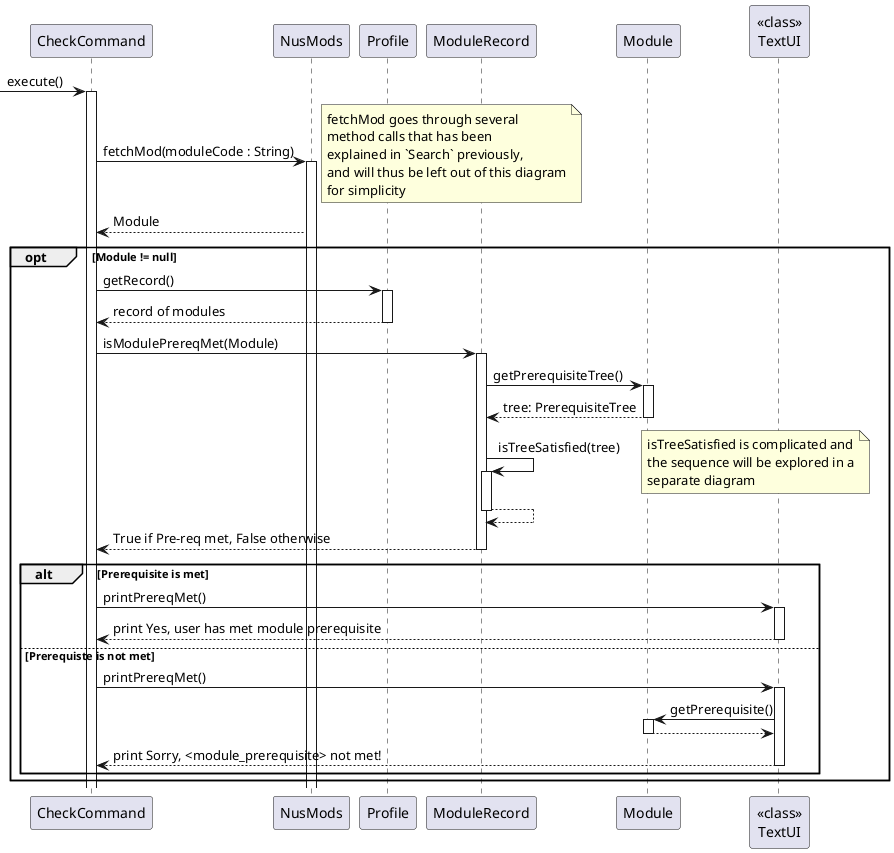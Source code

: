 @startuml
'https://plantuml.com/sequence-diagram


[-> CheckCommand : execute()
activate CheckCommand

CheckCommand -> NusMods : fetchMod(moduleCode : String)
activate NusMods
    note right
    fetchMod goes through several
    method calls that has been
    explained in `Search` previously,
    and will thus be left out of this diagram
    for simplicity
    end note
NusMods --> CheckCommand : Module
opt Module != null
    CheckCommand -> Profile : getRecord()
    activate Profile
    Profile --> CheckCommand : record of modules
    deactivate Profile
    CheckCommand -> ModuleRecord : isModulePrereqMet(Module)
    activate ModuleRecord
    ModuleRecord -> Module : getPrerequisiteTree()
    activate Module
    Module --> ModuleRecord : tree: PrerequisiteTree
    deactivate Module
    ModuleRecord -> ModuleRecord : isTreeSatisfied(tree)
        note right
        isTreeSatisfied is complicated and
        the sequence will be explored in a
        separate diagram
        end note
    activate ModuleRecord
    ModuleRecord --> ModuleRecord
    deactivate ModuleRecord
    ModuleRecord --> CheckCommand : True if Pre-req met, False otherwise
    deactivate ModuleRecord

    alt Prerequisite is met
        CheckCommand -> TextUI as "<<class>>\nTextUI" : printPrereqMet()
        activate TextUI
        TextUI --> CheckCommand : print Yes, user has met module prerequisite
        deactivate TextUI
    else Prerequiste is not met
        CheckCommand -> TextUI as "<<class>>\nTextUI" : printPrereqMet()
        activate TextUI
        TextUI -> Module : getPrerequisite()
        activate Module
        Module --> TextUI
        deactivate Module
        TextUI --> CheckCommand : print Sorry, <module_prerequisite> not met!
        deactivate TextUI
    end

end
@enduml